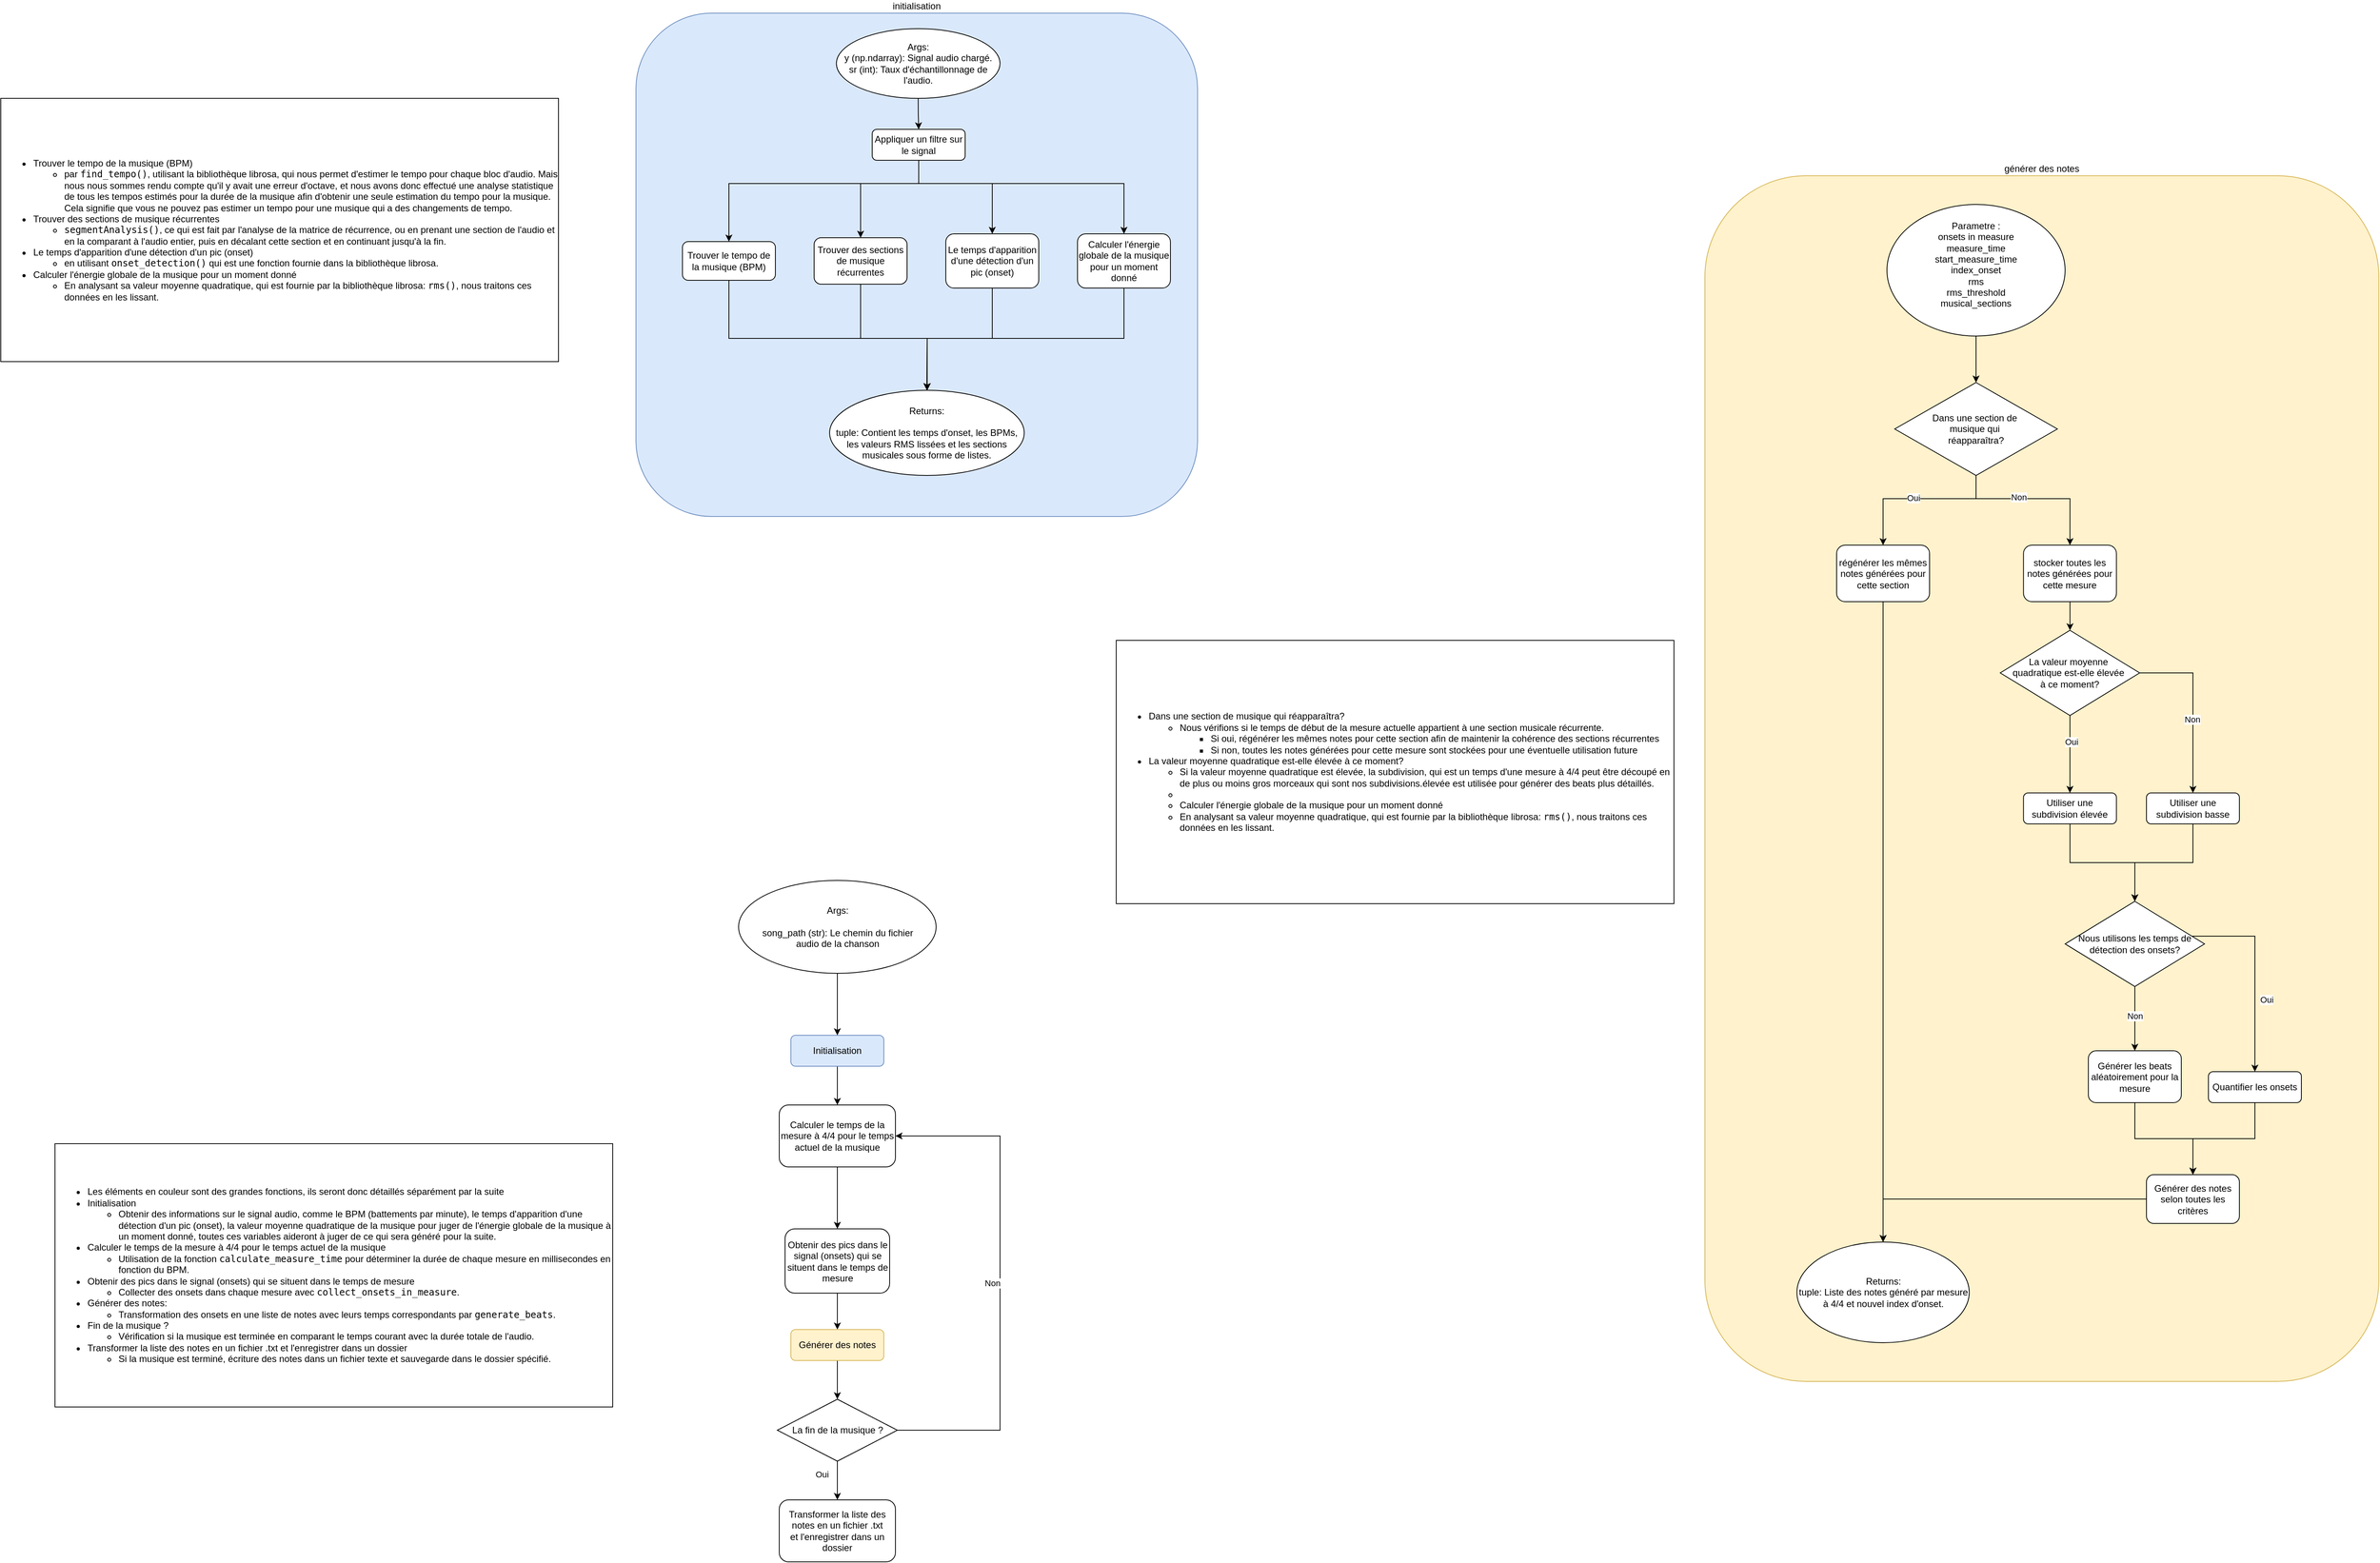 <mxfile version="24.4.13" type="github">
  <diagram id="C5RBs43oDa-KdzZeNtuy" name="Page-1">
    <mxGraphModel dx="6296" dy="7656" grid="1" gridSize="10" guides="1" tooltips="1" connect="1" arrows="1" fold="1" page="1" pageScale="1" pageWidth="827" pageHeight="1169" math="0" shadow="0">
      <root>
        <mxCell id="WIyWlLk6GJQsqaUBKTNV-0" />
        <mxCell id="WIyWlLk6GJQsqaUBKTNV-1" parent="WIyWlLk6GJQsqaUBKTNV-0" />
        <mxCell id="-Nyvp81KzP3HBZppvLe6-5" value="initialisation" style="rounded=1;whiteSpace=wrap;html=1;fontSize=12;glass=0;strokeWidth=1;shadow=0;align=center;labelPosition=center;verticalLabelPosition=top;verticalAlign=bottom;fillColor=#dae8fc;strokeColor=#6c8ebf;" parent="WIyWlLk6GJQsqaUBKTNV-1" vertex="1">
          <mxGeometry x="50" y="-4580" width="725" height="650" as="geometry" />
        </mxCell>
        <mxCell id="-Nyvp81KzP3HBZppvLe6-75" style="edgeStyle=orthogonalEdgeStyle;rounded=0;orthogonalLoop=1;jettySize=auto;html=1;" parent="WIyWlLk6GJQsqaUBKTNV-1" source="-Nyvp81KzP3HBZppvLe6-0" target="-Nyvp81KzP3HBZppvLe6-74" edge="1">
          <mxGeometry relative="1" as="geometry" />
        </mxCell>
        <mxCell id="-Nyvp81KzP3HBZppvLe6-0" value="Initialisation" style="rounded=1;whiteSpace=wrap;html=1;fontSize=12;glass=0;strokeWidth=1;shadow=0;fillColor=#dae8fc;strokeColor=#6c8ebf;" parent="WIyWlLk6GJQsqaUBKTNV-1" vertex="1">
          <mxGeometry x="250" y="-3260" width="120" height="40" as="geometry" />
        </mxCell>
        <mxCell id="-Nyvp81KzP3HBZppvLe6-63" style="edgeStyle=orthogonalEdgeStyle;rounded=0;orthogonalLoop=1;jettySize=auto;html=1;entryX=0.5;entryY=0;entryDx=0;entryDy=0;" parent="WIyWlLk6GJQsqaUBKTNV-1" source="-Nyvp81KzP3HBZppvLe6-1" target="-Nyvp81KzP3HBZppvLe6-4" edge="1">
          <mxGeometry relative="1" as="geometry">
            <Array as="points">
              <mxPoint x="415" y="-4360" />
              <mxPoint x="170" y="-4360" />
            </Array>
          </mxGeometry>
        </mxCell>
        <mxCell id="-Nyvp81KzP3HBZppvLe6-65" style="edgeStyle=orthogonalEdgeStyle;rounded=0;orthogonalLoop=1;jettySize=auto;html=1;entryX=0.5;entryY=0;entryDx=0;entryDy=0;" parent="WIyWlLk6GJQsqaUBKTNV-1" source="-Nyvp81KzP3HBZppvLe6-1" target="-Nyvp81KzP3HBZppvLe6-53" edge="1">
          <mxGeometry relative="1" as="geometry">
            <Array as="points">
              <mxPoint x="415" y="-4360" />
              <mxPoint x="340" y="-4360" />
            </Array>
          </mxGeometry>
        </mxCell>
        <mxCell id="-Nyvp81KzP3HBZppvLe6-1" value="Appliquer un filtre sur le signal" style="rounded=1;whiteSpace=wrap;html=1;fontSize=12;glass=0;strokeWidth=1;shadow=0;" parent="WIyWlLk6GJQsqaUBKTNV-1" vertex="1">
          <mxGeometry x="355" y="-4430" width="120" height="40" as="geometry" />
        </mxCell>
        <mxCell id="-Nyvp81KzP3HBZppvLe6-3" style="edgeStyle=orthogonalEdgeStyle;rounded=0;orthogonalLoop=1;jettySize=auto;html=1;entryX=0.5;entryY=0;entryDx=0;entryDy=0;" parent="WIyWlLk6GJQsqaUBKTNV-1" source="-Nyvp81KzP3HBZppvLe6-2" target="-Nyvp81KzP3HBZppvLe6-0" edge="1">
          <mxGeometry relative="1" as="geometry" />
        </mxCell>
        <mxCell id="-Nyvp81KzP3HBZppvLe6-2" value="Args:&lt;br&gt;&lt;br&gt;&lt;div style=&quot;&quot;&gt;&lt;span style=&quot;background-color: initial;&quot;&gt;&amp;nbsp;song_path (str): Le chemin du fichier&amp;nbsp;&lt;/span&gt;&lt;/div&gt;&lt;div style=&quot;&quot;&gt;&lt;span style=&quot;background-color: initial;&quot;&gt;audio de la chanson&lt;/span&gt;&lt;/div&gt;" style="ellipse;whiteSpace=wrap;html=1;align=center;" parent="WIyWlLk6GJQsqaUBKTNV-1" vertex="1">
          <mxGeometry x="182.5" y="-3460" width="255" height="120" as="geometry" />
        </mxCell>
        <mxCell id="-Nyvp81KzP3HBZppvLe6-72" style="edgeStyle=orthogonalEdgeStyle;rounded=0;orthogonalLoop=1;jettySize=auto;html=1;" parent="WIyWlLk6GJQsqaUBKTNV-1" source="-Nyvp81KzP3HBZppvLe6-4" target="-Nyvp81KzP3HBZppvLe6-60" edge="1">
          <mxGeometry relative="1" as="geometry">
            <Array as="points">
              <mxPoint x="170" y="-4160" />
              <mxPoint x="426" y="-4160" />
            </Array>
          </mxGeometry>
        </mxCell>
        <mxCell id="-Nyvp81KzP3HBZppvLe6-4" value="Trouver le tempo de la musique (BPM)" style="rounded=1;whiteSpace=wrap;html=1;fontSize=12;glass=0;strokeWidth=1;shadow=0;" parent="WIyWlLk6GJQsqaUBKTNV-1" vertex="1">
          <mxGeometry x="110" y="-4285" width="120" height="50" as="geometry" />
        </mxCell>
        <mxCell id="-Nyvp81KzP3HBZppvLe6-71" style="edgeStyle=orthogonalEdgeStyle;rounded=0;orthogonalLoop=1;jettySize=auto;html=1;" parent="WIyWlLk6GJQsqaUBKTNV-1" source="-Nyvp81KzP3HBZppvLe6-53" target="-Nyvp81KzP3HBZppvLe6-60" edge="1">
          <mxGeometry relative="1" as="geometry">
            <Array as="points">
              <mxPoint x="340" y="-4160" />
              <mxPoint x="426" y="-4160" />
            </Array>
          </mxGeometry>
        </mxCell>
        <mxCell id="-Nyvp81KzP3HBZppvLe6-53" value="Trouver des sections de musique récurrentes" style="rounded=1;whiteSpace=wrap;html=1;fontSize=12;glass=0;strokeWidth=1;shadow=0;" parent="WIyWlLk6GJQsqaUBKTNV-1" vertex="1">
          <mxGeometry x="280" y="-4290" width="120" height="60" as="geometry" />
        </mxCell>
        <mxCell id="-Nyvp81KzP3HBZppvLe6-66" style="edgeStyle=orthogonalEdgeStyle;rounded=0;orthogonalLoop=1;jettySize=auto;html=1;exitX=0.5;exitY=1;exitDx=0;exitDy=0;" parent="WIyWlLk6GJQsqaUBKTNV-1" source="-Nyvp81KzP3HBZppvLe6-1" target="-Nyvp81KzP3HBZppvLe6-54" edge="1">
          <mxGeometry relative="1" as="geometry">
            <Array as="points">
              <mxPoint x="415" y="-4360" />
              <mxPoint x="510" y="-4360" />
            </Array>
          </mxGeometry>
        </mxCell>
        <mxCell id="-Nyvp81KzP3HBZppvLe6-70" style="edgeStyle=orthogonalEdgeStyle;rounded=0;orthogonalLoop=1;jettySize=auto;html=1;entryX=0.5;entryY=0;entryDx=0;entryDy=0;" parent="WIyWlLk6GJQsqaUBKTNV-1" source="-Nyvp81KzP3HBZppvLe6-54" target="-Nyvp81KzP3HBZppvLe6-60" edge="1">
          <mxGeometry relative="1" as="geometry">
            <Array as="points">
              <mxPoint x="510" y="-4160" />
              <mxPoint x="426" y="-4160" />
              <mxPoint x="426" y="-4093" />
            </Array>
          </mxGeometry>
        </mxCell>
        <mxCell id="-Nyvp81KzP3HBZppvLe6-54" value="&lt;span style=&quot;text-align: left;&quot;&gt;Le temps d&#39;apparition d&#39;une détection d&#39;un pic (onset)&lt;/span&gt;" style="rounded=1;whiteSpace=wrap;html=1;fontSize=12;glass=0;strokeWidth=1;shadow=0;" parent="WIyWlLk6GJQsqaUBKTNV-1" vertex="1">
          <mxGeometry x="450" y="-4295" width="120" height="70" as="geometry" />
        </mxCell>
        <mxCell id="-Nyvp81KzP3HBZppvLe6-62" style="edgeStyle=orthogonalEdgeStyle;rounded=0;orthogonalLoop=1;jettySize=auto;html=1;" parent="WIyWlLk6GJQsqaUBKTNV-1" source="-Nyvp81KzP3HBZppvLe6-57" target="-Nyvp81KzP3HBZppvLe6-1" edge="1">
          <mxGeometry relative="1" as="geometry" />
        </mxCell>
        <mxCell id="-Nyvp81KzP3HBZppvLe6-57" value="Args:&lt;br&gt;y (np.ndarray): Signal audio chargé.&lt;br&gt;sr (int): Taux d&#39;échantillonnage de l&#39;audio." style="ellipse;whiteSpace=wrap;html=1;" parent="WIyWlLk6GJQsqaUBKTNV-1" vertex="1">
          <mxGeometry x="308.75" y="-4560" width="211.25" height="90" as="geometry" />
        </mxCell>
        <mxCell id="-Nyvp81KzP3HBZppvLe6-67" style="edgeStyle=orthogonalEdgeStyle;rounded=0;orthogonalLoop=1;jettySize=auto;html=1;exitX=0.5;exitY=1;exitDx=0;exitDy=0;" parent="WIyWlLk6GJQsqaUBKTNV-1" source="-Nyvp81KzP3HBZppvLe6-1" target="-Nyvp81KzP3HBZppvLe6-58" edge="1">
          <mxGeometry relative="1" as="geometry">
            <Array as="points">
              <mxPoint x="415" y="-4360" />
              <mxPoint x="680" y="-4360" />
            </Array>
          </mxGeometry>
        </mxCell>
        <mxCell id="-Nyvp81KzP3HBZppvLe6-58" value="&lt;span style=&quot;text-align: left;&quot;&gt;Calculer l&#39;énergie globale de la musique pour un moment donné&lt;/span&gt;" style="rounded=1;whiteSpace=wrap;html=1;fontSize=12;glass=0;strokeWidth=1;shadow=0;" parent="WIyWlLk6GJQsqaUBKTNV-1" vertex="1">
          <mxGeometry x="620" y="-4295" width="120" height="70" as="geometry" />
        </mxCell>
        <mxCell id="-Nyvp81KzP3HBZppvLe6-69" style="edgeStyle=orthogonalEdgeStyle;rounded=0;orthogonalLoop=1;jettySize=auto;html=1;entryX=0.5;entryY=0;entryDx=0;entryDy=0;exitX=0.5;exitY=1;exitDx=0;exitDy=0;" parent="WIyWlLk6GJQsqaUBKTNV-1" source="-Nyvp81KzP3HBZppvLe6-58" target="-Nyvp81KzP3HBZppvLe6-60" edge="1">
          <mxGeometry relative="1" as="geometry">
            <Array as="points">
              <mxPoint x="680" y="-4160" />
              <mxPoint x="426" y="-4160" />
              <mxPoint x="426" y="-4093" />
            </Array>
            <mxPoint x="680" y="-4200" as="sourcePoint" />
          </mxGeometry>
        </mxCell>
        <mxCell id="-Nyvp81KzP3HBZppvLe6-60" value="&lt;div&gt;Returns:&lt;/div&gt;&lt;br&gt;tuple: Contient les temps d&#39;onset, les BPMs, les valeurs RMS lissées et les sections musicales sous forme de listes." style="ellipse;whiteSpace=wrap;html=1;" parent="WIyWlLk6GJQsqaUBKTNV-1" vertex="1">
          <mxGeometry x="300" y="-4093" width="251.25" height="110" as="geometry" />
        </mxCell>
        <mxCell id="-Nyvp81KzP3HBZppvLe6-64" style="edgeStyle=orthogonalEdgeStyle;rounded=0;orthogonalLoop=1;jettySize=auto;html=1;exitX=0.5;exitY=1;exitDx=0;exitDy=0;" parent="WIyWlLk6GJQsqaUBKTNV-1" source="-Nyvp81KzP3HBZppvLe6-1" target="-Nyvp81KzP3HBZppvLe6-1" edge="1">
          <mxGeometry relative="1" as="geometry" />
        </mxCell>
        <mxCell id="-Nyvp81KzP3HBZppvLe6-144" style="edgeStyle=orthogonalEdgeStyle;rounded=0;orthogonalLoop=1;jettySize=auto;html=1;entryX=0.5;entryY=0;entryDx=0;entryDy=0;" parent="WIyWlLk6GJQsqaUBKTNV-1" source="-Nyvp81KzP3HBZppvLe6-74" target="-Nyvp81KzP3HBZppvLe6-76" edge="1">
          <mxGeometry relative="1" as="geometry" />
        </mxCell>
        <mxCell id="-Nyvp81KzP3HBZppvLe6-74" value="Calculer le temps de la mesure à 4/4 pour le temps actuel de la musique" style="rounded=1;whiteSpace=wrap;html=1;fontSize=12;glass=0;strokeWidth=1;shadow=0;" parent="WIyWlLk6GJQsqaUBKTNV-1" vertex="1">
          <mxGeometry x="235" y="-3170" width="150" height="80" as="geometry" />
        </mxCell>
        <mxCell id="-Nyvp81KzP3HBZppvLe6-145" style="edgeStyle=orthogonalEdgeStyle;rounded=0;orthogonalLoop=1;jettySize=auto;html=1;" parent="WIyWlLk6GJQsqaUBKTNV-1" source="-Nyvp81KzP3HBZppvLe6-76" target="-Nyvp81KzP3HBZppvLe6-77" edge="1">
          <mxGeometry relative="1" as="geometry" />
        </mxCell>
        <mxCell id="-Nyvp81KzP3HBZppvLe6-76" value="Obtenir des pics dans le signal (onsets) qui se situent dans le temps de mesure" style="rounded=1;whiteSpace=wrap;html=1;fontSize=12;glass=0;strokeWidth=1;shadow=0;" parent="WIyWlLk6GJQsqaUBKTNV-1" vertex="1">
          <mxGeometry x="242.5" y="-3010" width="135" height="83" as="geometry" />
        </mxCell>
        <mxCell id="-Nyvp81KzP3HBZppvLe6-149" style="edgeStyle=orthogonalEdgeStyle;rounded=0;orthogonalLoop=1;jettySize=auto;html=1;entryX=0.5;entryY=0;entryDx=0;entryDy=0;" parent="WIyWlLk6GJQsqaUBKTNV-1" source="-Nyvp81KzP3HBZppvLe6-77" target="-Nyvp81KzP3HBZppvLe6-147" edge="1">
          <mxGeometry relative="1" as="geometry" />
        </mxCell>
        <mxCell id="-Nyvp81KzP3HBZppvLe6-77" value="Générer des notes" style="rounded=1;whiteSpace=wrap;html=1;fontSize=12;glass=0;strokeWidth=1;shadow=0;fillColor=#fff2cc;strokeColor=#d6b656;" parent="WIyWlLk6GJQsqaUBKTNV-1" vertex="1">
          <mxGeometry x="250" y="-2880" width="120" height="40" as="geometry" />
        </mxCell>
        <mxCell id="-Nyvp81KzP3HBZppvLe6-97" value="générer des notes" style="rounded=1;whiteSpace=wrap;html=1;fontSize=12;glass=0;strokeWidth=1;shadow=0;align=center;labelPosition=center;verticalLabelPosition=top;verticalAlign=bottom;fillColor=#fff2cc;strokeColor=#d6b656;" parent="WIyWlLk6GJQsqaUBKTNV-1" vertex="1">
          <mxGeometry x="1430" y="-4370" width="870" height="1557" as="geometry" />
        </mxCell>
        <mxCell id="hQlWsIJ_XEUXE3eXvBtQ-36" style="edgeStyle=orthogonalEdgeStyle;rounded=0;orthogonalLoop=1;jettySize=auto;html=1;" parent="WIyWlLk6GJQsqaUBKTNV-1" source="-Nyvp81KzP3HBZppvLe6-100" target="hQlWsIJ_XEUXE3eXvBtQ-35" edge="1">
          <mxGeometry relative="1" as="geometry" />
        </mxCell>
        <mxCell id="-Nyvp81KzP3HBZppvLe6-100" value="&lt;div&gt;Générer les beats aléatoirement pour la mesure&lt;/div&gt;" style="rounded=1;whiteSpace=wrap;html=1;fontSize=12;glass=0;strokeWidth=1;shadow=0;" parent="WIyWlLk6GJQsqaUBKTNV-1" vertex="1">
          <mxGeometry x="1925" y="-3240" width="120" height="67" as="geometry" />
        </mxCell>
        <mxCell id="-Nyvp81KzP3HBZppvLe6-133" style="edgeStyle=orthogonalEdgeStyle;rounded=0;orthogonalLoop=1;jettySize=auto;html=1;entryX=0.5;entryY=0;entryDx=0;entryDy=0;" parent="WIyWlLk6GJQsqaUBKTNV-1" source="-Nyvp81KzP3HBZppvLe6-109" target="-Nyvp81KzP3HBZppvLe6-121" edge="1">
          <mxGeometry relative="1" as="geometry" />
        </mxCell>
        <mxCell id="-Nyvp81KzP3HBZppvLe6-109" value="Parametre :&lt;br&gt;&lt;div&gt;onsets in measure&lt;br&gt;measure_time&lt;/div&gt;&lt;div&gt;start_measure_time&lt;/div&gt;&lt;div&gt;index_onset&lt;/div&gt;&lt;div&gt;rms&lt;/div&gt;&lt;div&gt;rms_threshold&lt;/div&gt;&lt;div&gt;musical_sections&lt;/div&gt;&lt;div&gt;&lt;div&gt;&lt;div&gt;&lt;br&gt;&lt;/div&gt;&lt;/div&gt;&lt;/div&gt;" style="ellipse;whiteSpace=wrap;html=1;" parent="WIyWlLk6GJQsqaUBKTNV-1" vertex="1">
          <mxGeometry x="1665" y="-4333" width="230" height="170" as="geometry" />
        </mxCell>
        <mxCell id="-Nyvp81KzP3HBZppvLe6-115" value="Returns:&lt;br&gt;tuple: Liste des notes généré par mesure à 4/4 et nouvel index d&#39;onset." style="ellipse;whiteSpace=wrap;html=1;" parent="WIyWlLk6GJQsqaUBKTNV-1" vertex="1">
          <mxGeometry x="1548.75" y="-2993" width="222.5" height="130" as="geometry" />
        </mxCell>
        <mxCell id="-Nyvp81KzP3HBZppvLe6-116" style="edgeStyle=orthogonalEdgeStyle;rounded=0;orthogonalLoop=1;jettySize=auto;html=1;exitX=0.5;exitY=1;exitDx=0;exitDy=0;" parent="WIyWlLk6GJQsqaUBKTNV-1" source="-Nyvp81KzP3HBZppvLe6-100" target="-Nyvp81KzP3HBZppvLe6-100" edge="1">
          <mxGeometry relative="1" as="geometry" />
        </mxCell>
        <mxCell id="-Nyvp81KzP3HBZppvLe6-171" style="edgeStyle=orthogonalEdgeStyle;rounded=0;orthogonalLoop=1;jettySize=auto;html=1;" parent="WIyWlLk6GJQsqaUBKTNV-1" source="-Nyvp81KzP3HBZppvLe6-117" target="-Nyvp81KzP3HBZppvLe6-100" edge="1">
          <mxGeometry relative="1" as="geometry">
            <mxPoint x="1985" y="-3413" as="targetPoint" />
          </mxGeometry>
        </mxCell>
        <mxCell id="hQlWsIJ_XEUXE3eXvBtQ-14" value="Non" style="edgeLabel;html=1;align=center;verticalAlign=middle;resizable=0;points=[];" parent="-Nyvp81KzP3HBZppvLe6-171" vertex="1" connectable="0">
          <mxGeometry x="-0.095" relative="1" as="geometry">
            <mxPoint as="offset" />
          </mxGeometry>
        </mxCell>
        <mxCell id="-Nyvp81KzP3HBZppvLe6-173" style="edgeStyle=orthogonalEdgeStyle;rounded=0;orthogonalLoop=1;jettySize=auto;html=1;entryX=0.5;entryY=0;entryDx=0;entryDy=0;" parent="WIyWlLk6GJQsqaUBKTNV-1" source="-Nyvp81KzP3HBZppvLe6-117" target="-Nyvp81KzP3HBZppvLe6-120" edge="1">
          <mxGeometry relative="1" as="geometry">
            <Array as="points">
              <mxPoint x="2140" y="-3388" />
            </Array>
            <mxPoint x="2135" y="-3413" as="targetPoint" />
          </mxGeometry>
        </mxCell>
        <mxCell id="-Nyvp81KzP3HBZppvLe6-176" value="Oui" style="edgeLabel;html=1;align=center;verticalAlign=middle;resizable=0;points=[];" parent="-Nyvp81KzP3HBZppvLe6-173" vertex="1" connectable="0">
          <mxGeometry x="0.139" y="1" relative="1" as="geometry">
            <mxPoint x="14" y="17" as="offset" />
          </mxGeometry>
        </mxCell>
        <mxCell id="-Nyvp81KzP3HBZppvLe6-117" value="&lt;div&gt;Nous utilisons les temps de détection des onsets?&lt;/div&gt;" style="rhombus;whiteSpace=wrap;html=1;" parent="WIyWlLk6GJQsqaUBKTNV-1" vertex="1">
          <mxGeometry x="1895" y="-3433" width="180" height="110" as="geometry" />
        </mxCell>
        <mxCell id="hQlWsIJ_XEUXE3eXvBtQ-37" style="edgeStyle=orthogonalEdgeStyle;rounded=0;orthogonalLoop=1;jettySize=auto;html=1;entryX=0.5;entryY=0;entryDx=0;entryDy=0;" parent="WIyWlLk6GJQsqaUBKTNV-1" source="-Nyvp81KzP3HBZppvLe6-120" target="hQlWsIJ_XEUXE3eXvBtQ-35" edge="1">
          <mxGeometry relative="1" as="geometry" />
        </mxCell>
        <mxCell id="-Nyvp81KzP3HBZppvLe6-120" value="&lt;div&gt;Quantifier les onsets&lt;/div&gt;" style="rounded=1;whiteSpace=wrap;html=1;fontSize=12;glass=0;strokeWidth=1;shadow=0;" parent="WIyWlLk6GJQsqaUBKTNV-1" vertex="1">
          <mxGeometry x="2080" y="-3213" width="120" height="40" as="geometry" />
        </mxCell>
        <mxCell id="-Nyvp81KzP3HBZppvLe6-169" style="edgeStyle=orthogonalEdgeStyle;rounded=0;orthogonalLoop=1;jettySize=auto;html=1;entryX=0.5;entryY=0;entryDx=0;entryDy=0;" parent="WIyWlLk6GJQsqaUBKTNV-1" source="-Nyvp81KzP3HBZppvLe6-121" target="-Nyvp81KzP3HBZppvLe6-126" edge="1">
          <mxGeometry relative="1" as="geometry">
            <mxPoint x="1725" y="-3873" as="targetPoint" />
            <Array as="points">
              <mxPoint x="1780" y="-3953" />
              <mxPoint x="1901" y="-3953" />
            </Array>
          </mxGeometry>
        </mxCell>
        <mxCell id="hQlWsIJ_XEUXE3eXvBtQ-16" value="Non" style="edgeLabel;html=1;align=center;verticalAlign=middle;resizable=0;points=[];" parent="-Nyvp81KzP3HBZppvLe6-169" vertex="1" connectable="0">
          <mxGeometry x="-0.201" y="2" relative="1" as="geometry">
            <mxPoint as="offset" />
          </mxGeometry>
        </mxCell>
        <mxCell id="-Nyvp81KzP3HBZppvLe6-121" value="&lt;div&gt;Dans une section de&amp;nbsp;&lt;/div&gt;&lt;div&gt;musique qui&amp;nbsp;&lt;/div&gt;&lt;div&gt;réapparaîtra?&lt;/div&gt;" style="rhombus;whiteSpace=wrap;html=1;" parent="WIyWlLk6GJQsqaUBKTNV-1" vertex="1">
          <mxGeometry x="1675" y="-4103" width="210" height="120" as="geometry" />
        </mxCell>
        <mxCell id="hQlWsIJ_XEUXE3eXvBtQ-32" style="edgeStyle=orthogonalEdgeStyle;rounded=0;orthogonalLoop=1;jettySize=auto;html=1;" parent="WIyWlLk6GJQsqaUBKTNV-1" source="-Nyvp81KzP3HBZppvLe6-125" target="-Nyvp81KzP3HBZppvLe6-115" edge="1">
          <mxGeometry relative="1" as="geometry" />
        </mxCell>
        <mxCell id="-Nyvp81KzP3HBZppvLe6-125" value="&lt;div&gt;régénérer les mêmes notes générées pour cette section&lt;/div&gt;" style="rounded=1;whiteSpace=wrap;html=1;fontSize=12;glass=0;strokeWidth=1;shadow=0;" parent="WIyWlLk6GJQsqaUBKTNV-1" vertex="1">
          <mxGeometry x="1600" y="-3893" width="120" height="73" as="geometry" />
        </mxCell>
        <mxCell id="hQlWsIJ_XEUXE3eXvBtQ-27" style="edgeStyle=orthogonalEdgeStyle;rounded=0;orthogonalLoop=1;jettySize=auto;html=1;" parent="WIyWlLk6GJQsqaUBKTNV-1" source="-Nyvp81KzP3HBZppvLe6-126" target="hQlWsIJ_XEUXE3eXvBtQ-0" edge="1">
          <mxGeometry relative="1" as="geometry" />
        </mxCell>
        <mxCell id="-Nyvp81KzP3HBZppvLe6-126" value="&lt;div&gt;stocker toutes les notes générées pour cette mesure&lt;/div&gt;" style="rounded=1;whiteSpace=wrap;html=1;fontSize=12;glass=0;strokeWidth=1;shadow=0;" parent="WIyWlLk6GJQsqaUBKTNV-1" vertex="1">
          <mxGeometry x="1841.25" y="-3893" width="120" height="73" as="geometry" />
        </mxCell>
        <mxCell id="-Nyvp81KzP3HBZppvLe6-150" style="edgeStyle=orthogonalEdgeStyle;rounded=0;orthogonalLoop=1;jettySize=auto;html=1;entryX=1;entryY=0.5;entryDx=0;entryDy=0;" parent="WIyWlLk6GJQsqaUBKTNV-1" source="-Nyvp81KzP3HBZppvLe6-147" target="-Nyvp81KzP3HBZppvLe6-74" edge="1">
          <mxGeometry relative="1" as="geometry">
            <mxPoint x="500" y="-3160" as="targetPoint" />
            <Array as="points">
              <mxPoint x="520" y="-2750" />
              <mxPoint x="520" y="-3130" />
            </Array>
          </mxGeometry>
        </mxCell>
        <mxCell id="-Nyvp81KzP3HBZppvLe6-160" value="Non" style="edgeLabel;html=1;align=center;verticalAlign=middle;resizable=0;points=[];" parent="-Nyvp81KzP3HBZppvLe6-150" vertex="1" connectable="0">
          <mxGeometry x="-0.804" y="3" relative="1" as="geometry">
            <mxPoint x="59" y="-187" as="offset" />
          </mxGeometry>
        </mxCell>
        <mxCell id="-Nyvp81KzP3HBZppvLe6-152" style="edgeStyle=orthogonalEdgeStyle;rounded=0;orthogonalLoop=1;jettySize=auto;html=1;entryX=0.5;entryY=0;entryDx=0;entryDy=0;" parent="WIyWlLk6GJQsqaUBKTNV-1" source="-Nyvp81KzP3HBZppvLe6-147" target="-Nyvp81KzP3HBZppvLe6-157" edge="1">
          <mxGeometry relative="1" as="geometry">
            <mxPoint x="350" y="-2680" as="targetPoint" />
          </mxGeometry>
        </mxCell>
        <mxCell id="-Nyvp81KzP3HBZppvLe6-161" value="Oui" style="edgeLabel;html=1;align=center;verticalAlign=middle;resizable=0;points=[];" parent="-Nyvp81KzP3HBZppvLe6-152" vertex="1" connectable="0">
          <mxGeometry x="-0.342" y="2" relative="1" as="geometry">
            <mxPoint x="-22" as="offset" />
          </mxGeometry>
        </mxCell>
        <mxCell id="-Nyvp81KzP3HBZppvLe6-147" value="La fin de la musique ?" style="rhombus;whiteSpace=wrap;html=1;" parent="WIyWlLk6GJQsqaUBKTNV-1" vertex="1">
          <mxGeometry x="232.5" y="-2790" width="155" height="80" as="geometry" />
        </mxCell>
        <mxCell id="-Nyvp81KzP3HBZppvLe6-157" value="Transformer la liste des notes en un fichier .txt et&amp;nbsp;l&#39;enregistrer dans un dossier" style="rounded=1;whiteSpace=wrap;html=1;fontSize=12;glass=0;strokeWidth=1;shadow=0;" parent="WIyWlLk6GJQsqaUBKTNV-1" vertex="1">
          <mxGeometry x="235" y="-2660" width="150" height="80" as="geometry" />
        </mxCell>
        <mxCell id="-Nyvp81KzP3HBZppvLe6-166" value="" style="edgeStyle=orthogonalEdgeStyle;rounded=0;orthogonalLoop=1;jettySize=auto;html=1;entryX=0.5;entryY=0;entryDx=0;entryDy=0;exitX=0.5;exitY=1;exitDx=0;exitDy=0;" parent="WIyWlLk6GJQsqaUBKTNV-1" source="-Nyvp81KzP3HBZppvLe6-121" target="-Nyvp81KzP3HBZppvLe6-125" edge="1">
          <mxGeometry relative="1" as="geometry">
            <mxPoint x="1620.5" y="-4023" as="sourcePoint" />
            <mxPoint x="1561.5" y="-3873" as="targetPoint" />
            <Array as="points">
              <mxPoint x="1780" y="-3953" />
              <mxPoint x="1660" y="-3953" />
            </Array>
          </mxGeometry>
        </mxCell>
        <mxCell id="hQlWsIJ_XEUXE3eXvBtQ-15" value="Oui" style="edgeLabel;html=1;align=center;verticalAlign=middle;resizable=0;points=[];" parent="-Nyvp81KzP3HBZppvLe6-166" vertex="1" connectable="0">
          <mxGeometry x="0.058" y="-1" relative="1" as="geometry">
            <mxPoint as="offset" />
          </mxGeometry>
        </mxCell>
        <mxCell id="hQlWsIJ_XEUXE3eXvBtQ-7" style="edgeStyle=orthogonalEdgeStyle;rounded=0;orthogonalLoop=1;jettySize=auto;html=1;" parent="WIyWlLk6GJQsqaUBKTNV-1" source="hQlWsIJ_XEUXE3eXvBtQ-0" target="hQlWsIJ_XEUXE3eXvBtQ-5" edge="1">
          <mxGeometry relative="1" as="geometry" />
        </mxCell>
        <mxCell id="hQlWsIJ_XEUXE3eXvBtQ-12" value="Oui" style="edgeLabel;html=1;align=center;verticalAlign=middle;resizable=0;points=[];" parent="hQlWsIJ_XEUXE3eXvBtQ-7" vertex="1" connectable="0">
          <mxGeometry x="-0.321" y="1" relative="1" as="geometry">
            <mxPoint as="offset" />
          </mxGeometry>
        </mxCell>
        <mxCell id="hQlWsIJ_XEUXE3eXvBtQ-8" style="edgeStyle=orthogonalEdgeStyle;rounded=0;orthogonalLoop=1;jettySize=auto;html=1;" parent="WIyWlLk6GJQsqaUBKTNV-1" source="hQlWsIJ_XEUXE3eXvBtQ-0" target="hQlWsIJ_XEUXE3eXvBtQ-6" edge="1">
          <mxGeometry relative="1" as="geometry" />
        </mxCell>
        <mxCell id="hQlWsIJ_XEUXE3eXvBtQ-13" value="Non" style="edgeLabel;html=1;align=center;verticalAlign=middle;resizable=0;points=[];" parent="hQlWsIJ_XEUXE3eXvBtQ-8" vertex="1" connectable="0">
          <mxGeometry x="0.144" y="-1" relative="1" as="geometry">
            <mxPoint as="offset" />
          </mxGeometry>
        </mxCell>
        <mxCell id="hQlWsIJ_XEUXE3eXvBtQ-0" value="&lt;div&gt;La valeur moyenne&amp;nbsp;&lt;/div&gt;&lt;div&gt;quadratique est-elle élevée&amp;nbsp;&lt;/div&gt;&lt;div&gt;à ce moment?&lt;/div&gt;" style="rhombus;whiteSpace=wrap;html=1;" parent="WIyWlLk6GJQsqaUBKTNV-1" vertex="1">
          <mxGeometry x="1811.25" y="-3783" width="180" height="110" as="geometry" />
        </mxCell>
        <mxCell id="hQlWsIJ_XEUXE3eXvBtQ-33" style="edgeStyle=orthogonalEdgeStyle;rounded=0;orthogonalLoop=1;jettySize=auto;html=1;" parent="WIyWlLk6GJQsqaUBKTNV-1" source="hQlWsIJ_XEUXE3eXvBtQ-5" target="-Nyvp81KzP3HBZppvLe6-117" edge="1">
          <mxGeometry relative="1" as="geometry" />
        </mxCell>
        <mxCell id="hQlWsIJ_XEUXE3eXvBtQ-5" value="&lt;div&gt;Utiliser une subdivision élevée&lt;/div&gt;" style="rounded=1;whiteSpace=wrap;html=1;fontSize=12;glass=0;strokeWidth=1;shadow=0;" parent="WIyWlLk6GJQsqaUBKTNV-1" vertex="1">
          <mxGeometry x="1841.25" y="-3573" width="120" height="40" as="geometry" />
        </mxCell>
        <mxCell id="hQlWsIJ_XEUXE3eXvBtQ-34" style="edgeStyle=orthogonalEdgeStyle;rounded=0;orthogonalLoop=1;jettySize=auto;html=1;entryX=0.5;entryY=0;entryDx=0;entryDy=0;" parent="WIyWlLk6GJQsqaUBKTNV-1" source="hQlWsIJ_XEUXE3eXvBtQ-6" target="-Nyvp81KzP3HBZppvLe6-117" edge="1">
          <mxGeometry relative="1" as="geometry" />
        </mxCell>
        <mxCell id="hQlWsIJ_XEUXE3eXvBtQ-6" value="&lt;div&gt;Utiliser une subdivision basse&lt;/div&gt;" style="rounded=1;whiteSpace=wrap;html=1;fontSize=12;glass=0;strokeWidth=1;shadow=0;" parent="WIyWlLk6GJQsqaUBKTNV-1" vertex="1">
          <mxGeometry x="2000" y="-3573" width="120" height="40" as="geometry" />
        </mxCell>
        <mxCell id="hQlWsIJ_XEUXE3eXvBtQ-29" style="edgeStyle=orthogonalEdgeStyle;rounded=0;orthogonalLoop=1;jettySize=auto;html=1;exitX=0.5;exitY=1;exitDx=0;exitDy=0;" parent="WIyWlLk6GJQsqaUBKTNV-1" source="hQlWsIJ_XEUXE3eXvBtQ-6" target="hQlWsIJ_XEUXE3eXvBtQ-6" edge="1">
          <mxGeometry relative="1" as="geometry" />
        </mxCell>
        <mxCell id="hQlWsIJ_XEUXE3eXvBtQ-39" style="edgeStyle=orthogonalEdgeStyle;rounded=0;orthogonalLoop=1;jettySize=auto;html=1;entryX=0.5;entryY=0;entryDx=0;entryDy=0;" parent="WIyWlLk6GJQsqaUBKTNV-1" source="hQlWsIJ_XEUXE3eXvBtQ-35" target="-Nyvp81KzP3HBZppvLe6-115" edge="1">
          <mxGeometry relative="1" as="geometry" />
        </mxCell>
        <mxCell id="hQlWsIJ_XEUXE3eXvBtQ-35" value="Générer des notes selon toutes les critères" style="rounded=1;whiteSpace=wrap;html=1;fontSize=12;glass=0;strokeWidth=1;shadow=0;" parent="WIyWlLk6GJQsqaUBKTNV-1" vertex="1">
          <mxGeometry x="2000" y="-3080" width="120" height="63" as="geometry" />
        </mxCell>
        <mxCell id="hQlWsIJ_XEUXE3eXvBtQ-44" value="&lt;ul&gt;&lt;li&gt;&lt;span style=&quot;text-align: center;&quot;&gt;Trouver le tempo de la musique (BPM)&lt;/span&gt;&lt;br&gt;&lt;/li&gt;&lt;ul&gt;&lt;li&gt;par &lt;font face=&quot;monospace&quot;&gt;find_tempo()&lt;/font&gt;, utilisant la bibliothèque librosa, qui nous permet d&#39;estimer le tempo pour chaque bloc d&#39;audio. Mais nous nous sommes rendu compte qu&#39;il y avait une erreur d&#39;octave, et nous avons donc effectué une analyse statistique de tous les tempos estimés pour la durée de la musique afin d&#39;obtenir une seule estimation du tempo pour la musique. Cela signifie que vous ne pouvez pas estimer un tempo pour une musique qui a des changements de tempo.&lt;/li&gt;&lt;/ul&gt;&lt;li&gt;&lt;span style=&quot;text-align: center;&quot;&gt;Trouver des sections de musique récurrentes&lt;/span&gt;&lt;/li&gt;&lt;ul&gt;&lt;li&gt;&lt;font face=&quot;monospace&quot;&gt;segmentAnalysis()&lt;/font&gt;, ce qui est fait par l&#39;analyse de la matrice de récurrence, ou en prenant une section de l&#39;audio et en la comparant à l&#39;audio entier, puis en décalant cette section et en continuant jusqu&#39;à la fin.&lt;/li&gt;&lt;/ul&gt;&lt;li&gt;Le temps d&#39;apparition d&#39;une détection d&#39;un pic (onset)&lt;br&gt;&lt;/li&gt;&lt;ul&gt;&lt;li&gt;en utilisant &lt;font face=&quot;monospace&quot;&gt;onset_detection()&lt;/font&gt; qui est une fonction fournie dans la bibliothèque librosa.&lt;/li&gt;&lt;/ul&gt;&lt;li&gt;&lt;span style=&quot;background-color: initial;&quot;&gt;Calculer l&#39;énergie globale de la musique pour un moment donné&lt;/span&gt;&lt;/li&gt;&lt;ul&gt;&lt;li&gt;En analysant sa valeur moyenne quadratique, qui est fournie par la bibliothèque librosa: &lt;font face=&quot;monospace&quot;&gt;rms()&lt;/font&gt;, nous traitons ces données en les lissant.&lt;br&gt;&lt;/li&gt;&lt;/ul&gt;&lt;/ul&gt;" style="rounded=0;whiteSpace=wrap;html=1;align=left;" parent="WIyWlLk6GJQsqaUBKTNV-1" vertex="1">
          <mxGeometry x="-770" y="-4470" width="720" height="340" as="geometry" />
        </mxCell>
        <mxCell id="hQlWsIJ_XEUXE3eXvBtQ-46" value="&lt;ul&gt;&lt;li&gt;Les éléments en couleur sont des grandes fonctions, ils seront donc détaillés séparément par la suite&lt;br&gt;&lt;/li&gt;&lt;li&gt;&lt;span style=&quot;background-color: initial;&quot;&gt;Initialisation&lt;/span&gt;&lt;br&gt;&lt;/li&gt;&lt;ul&gt;&lt;li&gt;Obtenir des informations sur le signal audio, comme le BPM (battements par minute), le temps d&#39;apparition d&#39;une détection d&#39;un pic (onset), la valeur moyenne quadratique de la musique pour juger de l&#39;énergie globale de la musique à un moment donné, toutes ces variables aideront à juger de ce qui sera généré pour la suite.&lt;br&gt;&lt;/li&gt;&lt;/ul&gt;&lt;li&gt;Calculer le temps de la mesure à 4/4 pour le temps actuel de la musique&lt;/li&gt;&lt;ul&gt;&lt;li&gt;Utilisation de la fonction &lt;code&gt;calculate_measure_time&lt;/code&gt; pour déterminer la durée de chaque mesure en millisecondes en fonction du BPM.&lt;br&gt;&lt;/li&gt;&lt;/ul&gt;&lt;li&gt;&lt;span style=&quot;text-align: center;&quot;&gt;Obtenir des pics dans le signal (onsets) qui se situent dans le temps de mesure&lt;/span&gt;&lt;br&gt;&lt;/li&gt;&lt;ul&gt;&lt;li&gt;Collecter des onsets dans chaque mesure avec &lt;code&gt;collect_onsets_in_measure&lt;/code&gt;.&lt;/li&gt;&lt;/ul&gt;&lt;li&gt;Générer des notes:&lt;br&gt;&lt;/li&gt;&lt;ul&gt;&lt;li&gt;Transformation des onsets en une liste de notes avec leurs temps correspondants par &lt;code&gt;generate_beats&lt;/code&gt;.&lt;br&gt;&lt;/li&gt;&lt;/ul&gt;&lt;li&gt;Fin de la musique ?&lt;/li&gt;&lt;ul&gt;&lt;li&gt;Vérification si la musique est terminée en comparant le temps courant avec la durée totale de l&#39;audio.&lt;br&gt;&lt;/li&gt;&lt;/ul&gt;&lt;li&gt;&lt;span style=&quot;text-align: center;&quot;&gt;Transformer la liste des notes en un fichier .txt et&amp;nbsp;l&#39;enregistrer dans un dossier&lt;/span&gt;&lt;br&gt;&lt;/li&gt;&lt;ul&gt;&lt;li style=&quot;&quot;&gt;Si la musique est terminé, écriture des notes dans un fichier texte et sauvegarde dans le dossier spécifié.&lt;/li&gt;&lt;/ul&gt;&lt;/ul&gt;" style="rounded=0;whiteSpace=wrap;html=1;align=left;" parent="WIyWlLk6GJQsqaUBKTNV-1" vertex="1">
          <mxGeometry x="-700" y="-3120" width="720" height="340" as="geometry" />
        </mxCell>
        <mxCell id="hQlWsIJ_XEUXE3eXvBtQ-47" value="&lt;ul&gt;&lt;li&gt;&lt;div style=&quot;&quot;&gt;Dans une section de&amp;nbsp;&lt;span style=&quot;background-color: initial;&quot;&gt;musique qui&amp;nbsp;&lt;/span&gt;&lt;span style=&quot;background-color: initial;&quot;&gt;réapparaîtra?&lt;/span&gt;&lt;/div&gt;&lt;/li&gt;&lt;ul&gt;&lt;li&gt;Nous vérifions si le temps de début de la mesure actuelle appartient à une section musicale récurrente.&amp;nbsp;&lt;/li&gt;&lt;ul&gt;&lt;li&gt;Si oui, régénérer les mêmes notes pour cette section afin de maintenir la cohérence des sections récurrentes&lt;/li&gt;&lt;li&gt;Si non, toutes les notes générées pour cette mesure sont stockées pour une éventuelle utilisation future&lt;/li&gt;&lt;/ul&gt;&lt;/ul&gt;&lt;li&gt;&lt;span style=&quot;background-color: initial;&quot;&gt;La valeur moyenne&amp;nbsp;&lt;/span&gt;&lt;span style=&quot;background-color: initial;&quot;&gt;quadratique est-elle élevée à ce moment?&lt;/span&gt;&lt;br&gt;&lt;/li&gt;&lt;ul&gt;&lt;li&gt;&lt;span style=&quot;background-color: initial;&quot;&gt;Si la valeur moyenne quadratique est élevée, la subdivision, qui est un temps d&#39;une mesure à 4/4 peut être découpé en de plus ou moins gros morceaux qui sont nos subdivisions.&lt;/span&gt;élevée est utilisée pour générer des beats plus détaillés.&lt;/li&gt;&lt;li&gt;&lt;span style=&quot;background-color: initial;&quot;&gt;&lt;br&gt;&lt;/span&gt;&lt;/li&gt;&lt;li&gt;&lt;span style=&quot;background-color: initial;&quot;&gt;Calculer l&#39;énergie globale de la musique pour un moment donné&lt;/span&gt;&lt;br&gt;&lt;/li&gt;&lt;/ul&gt;&lt;ul&gt;&lt;li&gt;En analysant sa valeur moyenne quadratique, qui est fournie par la bibliothèque librosa:&amp;nbsp;&lt;font face=&quot;monospace&quot;&gt;rms()&lt;/font&gt;, nous traitons ces données en les lissant.&lt;br&gt;&lt;/li&gt;&lt;/ul&gt;&lt;/ul&gt;" style="rounded=0;whiteSpace=wrap;html=1;align=left;" parent="WIyWlLk6GJQsqaUBKTNV-1" vertex="1">
          <mxGeometry x="670" y="-3770" width="720" height="340" as="geometry" />
        </mxCell>
      </root>
    </mxGraphModel>
  </diagram>
</mxfile>
